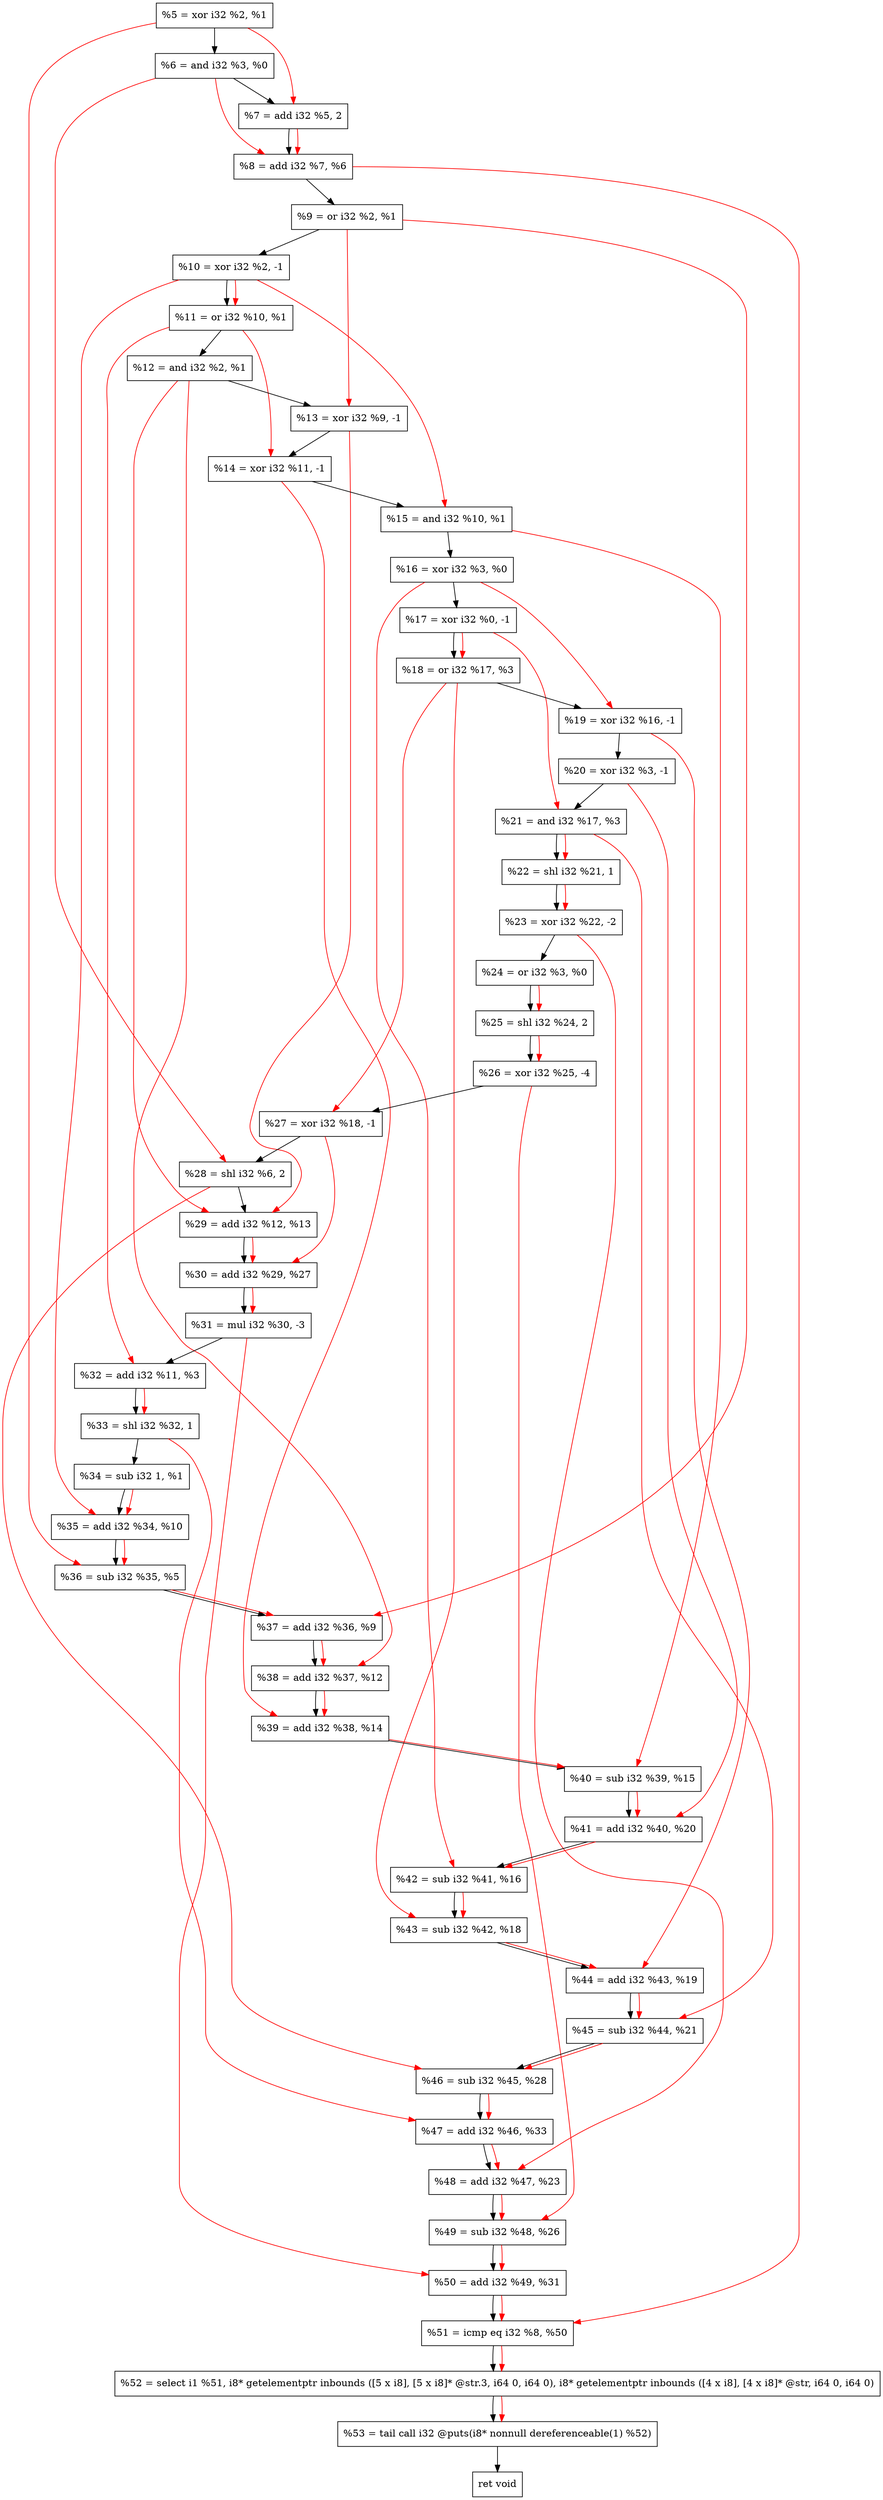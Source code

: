 digraph "DFG for'crackme' function" {
	Node0x193a740[shape=record, label="  %5 = xor i32 %2, %1"];
	Node0x193a7b0[shape=record, label="  %6 = and i32 %3, %0"];
	Node0x193ae30[shape=record, label="  %7 = add i32 %5, 2"];
	Node0x193aea0[shape=record, label="  %8 = add i32 %7, %6"];
	Node0x193af10[shape=record, label="  %9 = or i32 %2, %1"];
	Node0x193afb0[shape=record, label="  %10 = xor i32 %2, -1"];
	Node0x193b020[shape=record, label="  %11 = or i32 %10, %1"];
	Node0x193b090[shape=record, label="  %12 = and i32 %2, %1"];
	Node0x193b100[shape=record, label="  %13 = xor i32 %9, -1"];
	Node0x193b170[shape=record, label="  %14 = xor i32 %11, -1"];
	Node0x193b1e0[shape=record, label="  %15 = and i32 %10, %1"];
	Node0x193b250[shape=record, label="  %16 = xor i32 %3, %0"];
	Node0x193b2c0[shape=record, label="  %17 = xor i32 %0, -1"];
	Node0x193b330[shape=record, label="  %18 = or i32 %17, %3"];
	Node0x193b3a0[shape=record, label="  %19 = xor i32 %16, -1"];
	Node0x193b410[shape=record, label="  %20 = xor i32 %3, -1"];
	Node0x193b480[shape=record, label="  %21 = and i32 %17, %3"];
	Node0x193b520[shape=record, label="  %22 = shl i32 %21, 1"];
	Node0x193b5c0[shape=record, label="  %23 = xor i32 %22, -2"];
	Node0x193b630[shape=record, label="  %24 = or i32 %3, %0"];
	Node0x193b6a0[shape=record, label="  %25 = shl i32 %24, 2"];
	Node0x193b740[shape=record, label="  %26 = xor i32 %25, -4"];
	Node0x193b7b0[shape=record, label="  %27 = xor i32 %18, -1"];
	Node0x193b820[shape=record, label="  %28 = shl i32 %6, 2"];
	Node0x193b890[shape=record, label="  %29 = add i32 %12, %13"];
	Node0x193b900[shape=record, label="  %30 = add i32 %29, %27"];
	Node0x193b9a0[shape=record, label="  %31 = mul i32 %30, -3"];
	Node0x193ba10[shape=record, label="  %32 = add i32 %11, %3"];
	Node0x193bc90[shape=record, label="  %33 = shl i32 %32, 1"];
	Node0x193bd00[shape=record, label="  %34 = sub i32 1, %1"];
	Node0x193bd70[shape=record, label="  %35 = add i32 %34, %10"];
	Node0x193bde0[shape=record, label="  %36 = sub i32 %35, %5"];
	Node0x193be50[shape=record, label="  %37 = add i32 %36, %9"];
	Node0x193bec0[shape=record, label="  %38 = add i32 %37, %12"];
	Node0x193bf30[shape=record, label="  %39 = add i32 %38, %14"];
	Node0x193bfa0[shape=record, label="  %40 = sub i32 %39, %15"];
	Node0x193c010[shape=record, label="  %41 = add i32 %40, %20"];
	Node0x193c080[shape=record, label="  %42 = sub i32 %41, %16"];
	Node0x193c0f0[shape=record, label="  %43 = sub i32 %42, %18"];
	Node0x193c160[shape=record, label="  %44 = add i32 %43, %19"];
	Node0x193c1d0[shape=record, label="  %45 = sub i32 %44, %21"];
	Node0x193c240[shape=record, label="  %46 = sub i32 %45, %28"];
	Node0x193c2b0[shape=record, label="  %47 = add i32 %46, %33"];
	Node0x193c320[shape=record, label="  %48 = add i32 %47, %23"];
	Node0x193c390[shape=record, label="  %49 = sub i32 %48, %26"];
	Node0x193c400[shape=record, label="  %50 = add i32 %49, %31"];
	Node0x193c470[shape=record, label="  %51 = icmp eq i32 %8, %50"];
	Node0x18db268[shape=record, label="  %52 = select i1 %51, i8* getelementptr inbounds ([5 x i8], [5 x i8]* @str.3, i64 0, i64 0), i8* getelementptr inbounds ([4 x i8], [4 x i8]* @str, i64 0, i64 0)"];
	Node0x193c910[shape=record, label="  %53 = tail call i32 @puts(i8* nonnull dereferenceable(1) %52)"];
	Node0x193c960[shape=record, label="  ret void"];
	Node0x193a740 -> Node0x193a7b0;
	Node0x193a7b0 -> Node0x193ae30;
	Node0x193ae30 -> Node0x193aea0;
	Node0x193aea0 -> Node0x193af10;
	Node0x193af10 -> Node0x193afb0;
	Node0x193afb0 -> Node0x193b020;
	Node0x193b020 -> Node0x193b090;
	Node0x193b090 -> Node0x193b100;
	Node0x193b100 -> Node0x193b170;
	Node0x193b170 -> Node0x193b1e0;
	Node0x193b1e0 -> Node0x193b250;
	Node0x193b250 -> Node0x193b2c0;
	Node0x193b2c0 -> Node0x193b330;
	Node0x193b330 -> Node0x193b3a0;
	Node0x193b3a0 -> Node0x193b410;
	Node0x193b410 -> Node0x193b480;
	Node0x193b480 -> Node0x193b520;
	Node0x193b520 -> Node0x193b5c0;
	Node0x193b5c0 -> Node0x193b630;
	Node0x193b630 -> Node0x193b6a0;
	Node0x193b6a0 -> Node0x193b740;
	Node0x193b740 -> Node0x193b7b0;
	Node0x193b7b0 -> Node0x193b820;
	Node0x193b820 -> Node0x193b890;
	Node0x193b890 -> Node0x193b900;
	Node0x193b900 -> Node0x193b9a0;
	Node0x193b9a0 -> Node0x193ba10;
	Node0x193ba10 -> Node0x193bc90;
	Node0x193bc90 -> Node0x193bd00;
	Node0x193bd00 -> Node0x193bd70;
	Node0x193bd70 -> Node0x193bde0;
	Node0x193bde0 -> Node0x193be50;
	Node0x193be50 -> Node0x193bec0;
	Node0x193bec0 -> Node0x193bf30;
	Node0x193bf30 -> Node0x193bfa0;
	Node0x193bfa0 -> Node0x193c010;
	Node0x193c010 -> Node0x193c080;
	Node0x193c080 -> Node0x193c0f0;
	Node0x193c0f0 -> Node0x193c160;
	Node0x193c160 -> Node0x193c1d0;
	Node0x193c1d0 -> Node0x193c240;
	Node0x193c240 -> Node0x193c2b0;
	Node0x193c2b0 -> Node0x193c320;
	Node0x193c320 -> Node0x193c390;
	Node0x193c390 -> Node0x193c400;
	Node0x193c400 -> Node0x193c470;
	Node0x193c470 -> Node0x18db268;
	Node0x18db268 -> Node0x193c910;
	Node0x193c910 -> Node0x193c960;
edge [color=red]
	Node0x193a740 -> Node0x193ae30;
	Node0x193ae30 -> Node0x193aea0;
	Node0x193a7b0 -> Node0x193aea0;
	Node0x193afb0 -> Node0x193b020;
	Node0x193af10 -> Node0x193b100;
	Node0x193b020 -> Node0x193b170;
	Node0x193afb0 -> Node0x193b1e0;
	Node0x193b2c0 -> Node0x193b330;
	Node0x193b250 -> Node0x193b3a0;
	Node0x193b2c0 -> Node0x193b480;
	Node0x193b480 -> Node0x193b520;
	Node0x193b520 -> Node0x193b5c0;
	Node0x193b630 -> Node0x193b6a0;
	Node0x193b6a0 -> Node0x193b740;
	Node0x193b330 -> Node0x193b7b0;
	Node0x193a7b0 -> Node0x193b820;
	Node0x193b090 -> Node0x193b890;
	Node0x193b100 -> Node0x193b890;
	Node0x193b890 -> Node0x193b900;
	Node0x193b7b0 -> Node0x193b900;
	Node0x193b900 -> Node0x193b9a0;
	Node0x193b020 -> Node0x193ba10;
	Node0x193ba10 -> Node0x193bc90;
	Node0x193bd00 -> Node0x193bd70;
	Node0x193afb0 -> Node0x193bd70;
	Node0x193bd70 -> Node0x193bde0;
	Node0x193a740 -> Node0x193bde0;
	Node0x193bde0 -> Node0x193be50;
	Node0x193af10 -> Node0x193be50;
	Node0x193be50 -> Node0x193bec0;
	Node0x193b090 -> Node0x193bec0;
	Node0x193bec0 -> Node0x193bf30;
	Node0x193b170 -> Node0x193bf30;
	Node0x193bf30 -> Node0x193bfa0;
	Node0x193b1e0 -> Node0x193bfa0;
	Node0x193bfa0 -> Node0x193c010;
	Node0x193b410 -> Node0x193c010;
	Node0x193c010 -> Node0x193c080;
	Node0x193b250 -> Node0x193c080;
	Node0x193c080 -> Node0x193c0f0;
	Node0x193b330 -> Node0x193c0f0;
	Node0x193c0f0 -> Node0x193c160;
	Node0x193b3a0 -> Node0x193c160;
	Node0x193c160 -> Node0x193c1d0;
	Node0x193b480 -> Node0x193c1d0;
	Node0x193c1d0 -> Node0x193c240;
	Node0x193b820 -> Node0x193c240;
	Node0x193c240 -> Node0x193c2b0;
	Node0x193bc90 -> Node0x193c2b0;
	Node0x193c2b0 -> Node0x193c320;
	Node0x193b5c0 -> Node0x193c320;
	Node0x193c320 -> Node0x193c390;
	Node0x193b740 -> Node0x193c390;
	Node0x193c390 -> Node0x193c400;
	Node0x193b9a0 -> Node0x193c400;
	Node0x193aea0 -> Node0x193c470;
	Node0x193c400 -> Node0x193c470;
	Node0x193c470 -> Node0x18db268;
	Node0x18db268 -> Node0x193c910;
}
